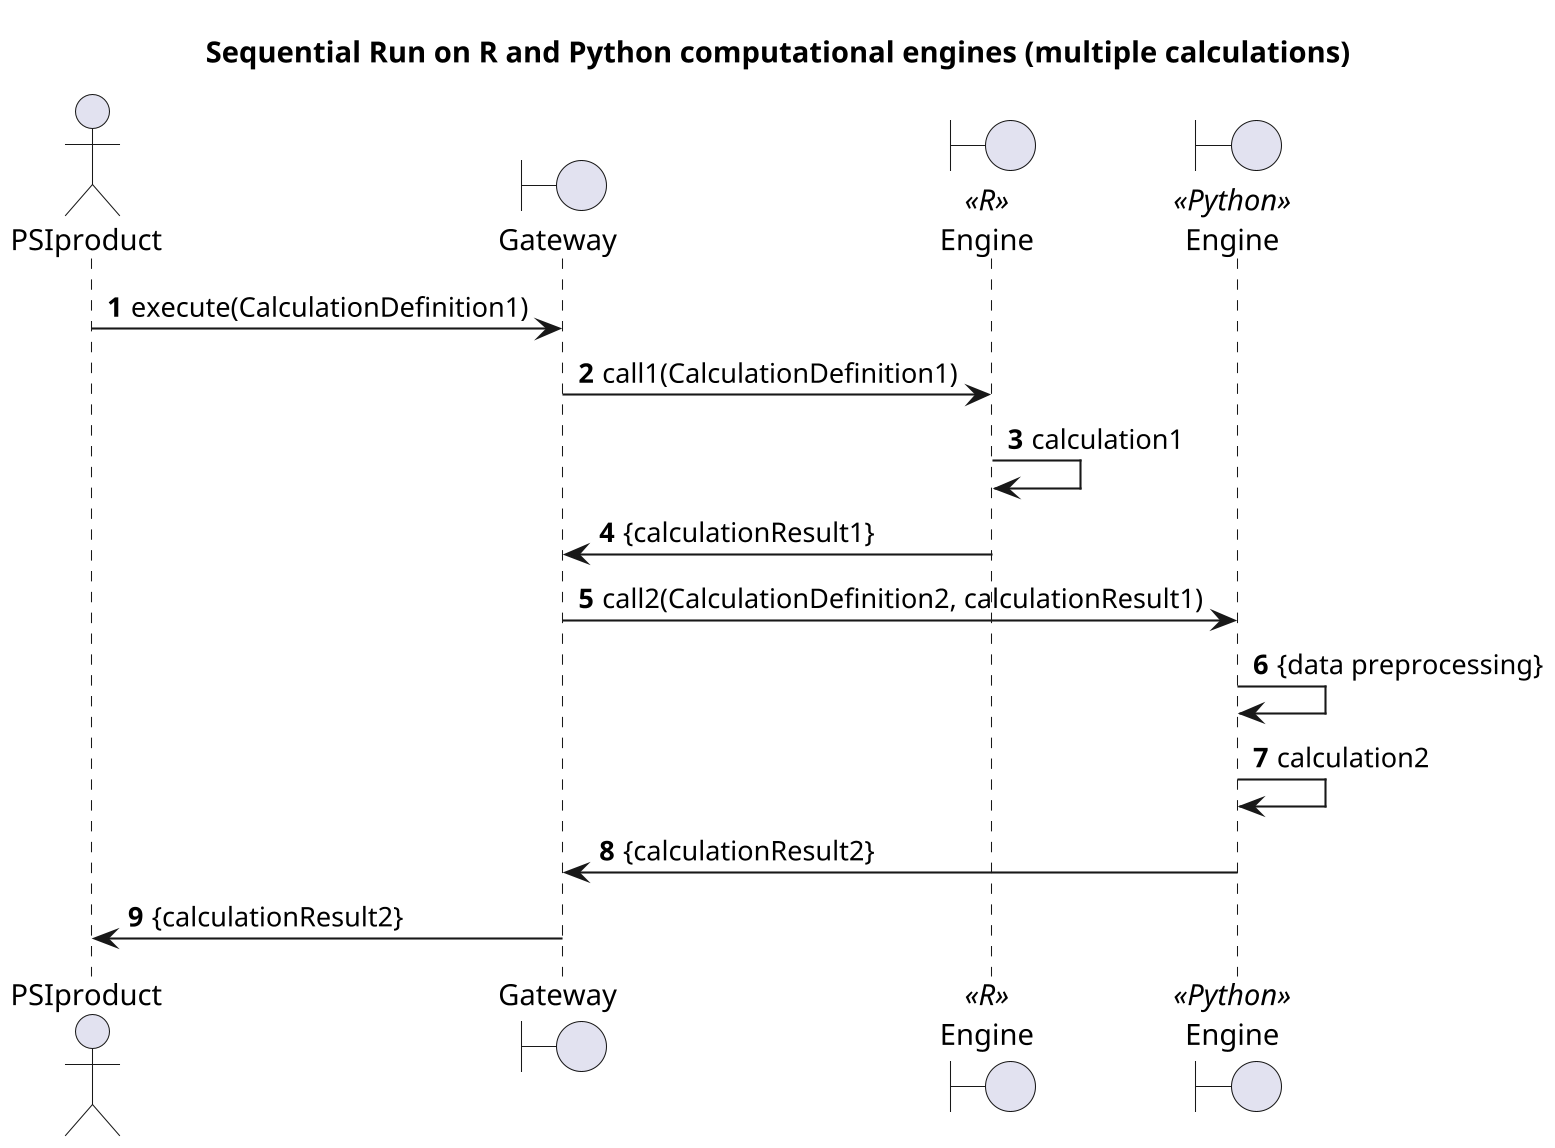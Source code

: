@startuml
skinparam dpi 200

title Sequential Run on R and Python computational engines (multiple calculations)

actor PSIproduct
boundary Gateway
boundary Engine as Engine1 <<R>>
boundary Engine as Engine2 <<Python>>

' TODO what with scenarios when there is no data passed but for eg. TS is returned?

autonumber
PSIproduct -> Gateway: execute(CalculationDefinition1)
Gateway -> Engine1: call1(CalculationDefinition1)
Engine1 -> Engine1: calculation1
Engine1 -> Gateway: {calculationResult1}
Gateway -> Engine2: call2(CalculationDefinition2, calculationResult1)
Engine2 -> Engine2: {data preprocessing}
Engine2 -> Engine2: calculation2
Engine2 -> Gateway: {calculationResult2}
Gateway -> PSIproduct: {calculationResult2}
@enduml